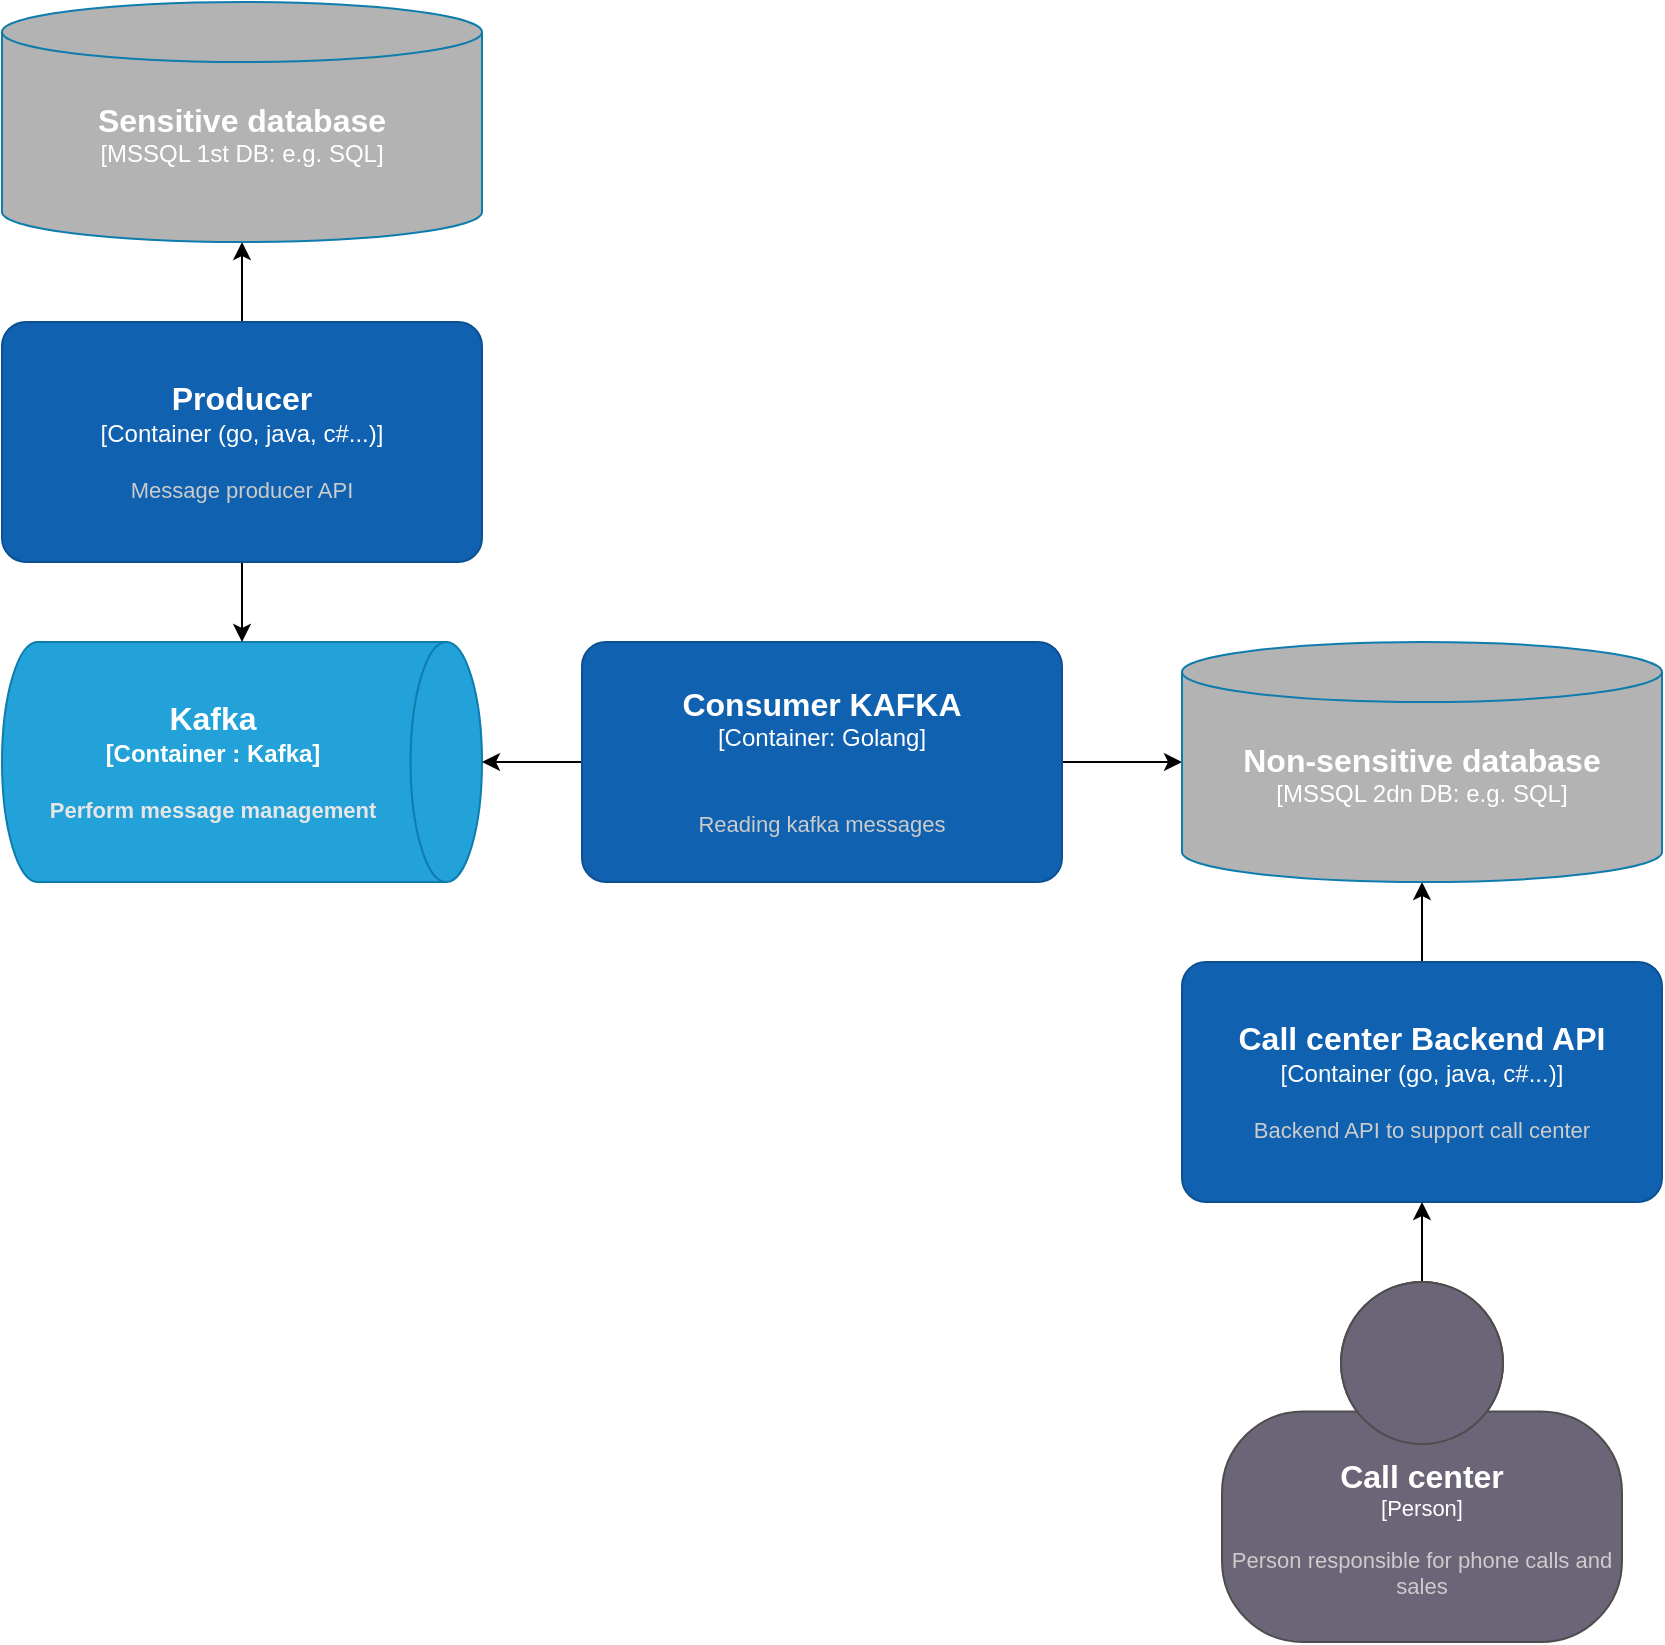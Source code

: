 <mxfile version="21.3.3" type="device">
  <diagram name="Página-1" id="SnZcccKmfJFf5v0D9U5M">
    <mxGraphModel dx="2261" dy="756" grid="1" gridSize="10" guides="1" tooltips="1" connect="1" arrows="1" fold="1" page="1" pageScale="1" pageWidth="827" pageHeight="1169" math="0" shadow="0">
      <root>
        <mxCell id="0" />
        <mxCell id="1" parent="0" />
        <object placeholders="1" c4Type="Kafka" c4Container="Container " c4Technology="Kafka" c4Description="Perform message management" label="&lt;font style=&quot;font-size: 16px&quot;&gt;&lt;b&gt;%c4Type%&lt;/font&gt;&lt;div&gt;[%c4Container%:&amp;nbsp;%c4Technology%]&lt;/div&gt;&lt;br&gt;&lt;div&gt;&lt;font style=&quot;font-size: 11px&quot;&gt;&lt;font color=&quot;#E6E6E6&quot;&gt;%c4Description%&lt;/font&gt;&lt;/div&gt;" id="Rv2Bd7yXBRv4mKeXUjSx-16">
          <mxCell style="shape=cylinder3;size=17.857;direction=south;whiteSpace=wrap;html=1;boundedLbl=1;rounded=0;labelBackgroundColor=none;fillColor=#23A2D9;fontSize=12;fontColor=#ffffff;align=center;strokeColor=#0E7DAD;metaEdit=1;points=[[0.5,0,0],[1,0.25,0],[1,0.5,0],[1,0.75,0],[0.5,1,0],[0,0.75,0],[0,0.5,0],[0,0.25,0]];resizable=0;glass=0;verticalAlign=middle;" parent="1" vertex="1">
            <mxGeometry x="-400" y="390" width="240" height="120" as="geometry" />
          </mxCell>
        </object>
        <mxCell id="Rv2Bd7yXBRv4mKeXUjSx-43" value="" style="edgeStyle=orthogonalEdgeStyle;rounded=0;orthogonalLoop=1;jettySize=auto;html=1;fontFamily=Helvetica;fontSize=12;fontColor=#ffffff;" parent="1" source="Rv2Bd7yXBRv4mKeXUjSx-18" target="Rv2Bd7yXBRv4mKeXUjSx-16" edge="1">
          <mxGeometry relative="1" as="geometry" />
        </mxCell>
        <mxCell id="Rv2Bd7yXBRv4mKeXUjSx-44" value="" style="edgeStyle=orthogonalEdgeStyle;rounded=0;orthogonalLoop=1;jettySize=auto;html=1;fontFamily=Helvetica;fontSize=12;fontColor=#ffffff;" parent="1" source="Rv2Bd7yXBRv4mKeXUjSx-18" target="Rv2Bd7yXBRv4mKeXUjSx-24" edge="1">
          <mxGeometry relative="1" as="geometry" />
        </mxCell>
        <object placeholders="1" c4Name="Consumer KAFKA" c4Type="Container: Golang" c4Description="&#xa;Reading kafka messages" label="&lt;font style=&quot;font-size: 16px&quot;&gt;&lt;b&gt;%c4Name%&lt;/b&gt;&lt;/font&gt;&lt;div&gt;[%c4Type%]&lt;/div&gt;&lt;br&gt;&lt;div&gt;&lt;font style=&quot;font-size: 11px&quot;&gt;&lt;font color=&quot;#cccccc&quot;&gt;%c4Description%&lt;/font&gt;&lt;/div&gt;" id="Rv2Bd7yXBRv4mKeXUjSx-18">
          <mxCell style="rounded=1;whiteSpace=wrap;html=1;labelBackgroundColor=none;fillColor=#1061B0;fontColor=#ffffff;align=center;arcSize=10;strokeColor=#0D5091;metaEdit=1;resizable=0;points=[[0.25,0,0],[0.5,0,0],[0.75,0,0],[1,0.25,0],[1,0.5,0],[1,0.75,0],[0.75,1,0],[0.5,1,0],[0.25,1,0],[0,0.75,0],[0,0.5,0],[0,0.25,0]];glass=0;" parent="1" vertex="1">
            <mxGeometry x="-110" y="390" width="240" height="120" as="geometry" />
          </mxCell>
        </object>
        <mxCell id="Rv2Bd7yXBRv4mKeXUjSx-45" value="" style="edgeStyle=orthogonalEdgeStyle;rounded=0;orthogonalLoop=1;jettySize=auto;html=1;fontFamily=Helvetica;fontSize=12;fontColor=#ffffff;" parent="1" source="Rv2Bd7yXBRv4mKeXUjSx-20" target="Rv2Bd7yXBRv4mKeXUjSx-24" edge="1">
          <mxGeometry relative="1" as="geometry" />
        </mxCell>
        <object placeholders="1" c4Name="Call center Backend API" c4Type="Container (go, java, c#...)" c4Description="Backend API to support call center" label="&lt;font style=&quot;font-size: 16px&quot;&gt;&lt;b&gt;%c4Name%&lt;/b&gt;&lt;/font&gt;&lt;div&gt;[%c4Type%]&lt;/div&gt;&lt;br&gt;&lt;div&gt;&lt;font style=&quot;font-size: 11px&quot;&gt;&lt;font color=&quot;#cccccc&quot;&gt;%c4Description%&lt;/font&gt;&lt;/div&gt;" id="Rv2Bd7yXBRv4mKeXUjSx-20">
          <mxCell style="rounded=1;whiteSpace=wrap;html=1;labelBackgroundColor=none;fillColor=#1061B0;fontColor=#ffffff;align=center;arcSize=10;strokeColor=#0D5091;metaEdit=1;resizable=0;points=[[0.25,0,0],[0.5,0,0],[0.75,0,0],[1,0.25,0],[1,0.5,0],[1,0.75,0],[0.75,1,0],[0.5,1,0],[0.25,1,0],[0,0.75,0],[0,0.5,0],[0,0.25,0]];glass=0;" parent="1" vertex="1">
            <mxGeometry x="190" y="550" width="240" height="120" as="geometry" />
          </mxCell>
        </object>
        <mxCell id="Rv2Bd7yXBRv4mKeXUjSx-27" value="" style="edgeStyle=orthogonalEdgeStyle;rounded=0;orthogonalLoop=1;jettySize=auto;html=1;fontFamily=Helvetica;fontSize=12;fontColor=#ffffff;" parent="1" source="Rv2Bd7yXBRv4mKeXUjSx-21" target="Rv2Bd7yXBRv4mKeXUjSx-20" edge="1">
          <mxGeometry relative="1" as="geometry" />
        </mxCell>
        <object placeholders="1" c4Name="Call center" c4Type="Person" c4Description="Person responsible for phone calls and sales" label="&lt;font style=&quot;font-size: 16px&quot;&gt;&lt;b&gt;%c4Name%&lt;/b&gt;&lt;/font&gt;&lt;div&gt;[%c4Type%]&lt;/div&gt;&lt;br&gt;&lt;div&gt;&lt;font style=&quot;font-size: 11px&quot;&gt;&lt;font color=&quot;#cccccc&quot;&gt;%c4Description%&lt;/font&gt;&lt;/div&gt;" id="Rv2Bd7yXBRv4mKeXUjSx-21">
          <mxCell style="html=1;fontSize=11;dashed=0;whiteSpace=wrap;fillColor=#6C6477;strokeColor=#4D4D4D;fontColor=#ffffff;shape=mxgraph.c4.person2;align=center;metaEdit=1;points=[[0.5,0,0],[1,0.5,0],[1,0.75,0],[0.75,1,0],[0.5,1,0],[0.25,1,0],[0,0.75,0],[0,0.5,0]];resizable=0;" parent="1" vertex="1">
            <mxGeometry x="210" y="710" width="200" height="180" as="geometry" />
          </mxCell>
        </object>
        <object placeholders="1" c4Type="Non-sensitive database" c4Container="MSSQL 2dn DB" c4Technology="e.g. SQL" c4Description="" label="&lt;font style=&quot;font-size: 16px&quot;&gt;&lt;b&gt;%c4Type%&lt;/b&gt;&lt;/font&gt;&lt;div&gt;[%c4Container%:&amp;nbsp;%c4Technology%]&lt;/div&gt;&lt;br&gt;&lt;div&gt;&lt;font style=&quot;font-size: 11px&quot;&gt;&lt;font color=&quot;#E6E6E6&quot;&gt;%c4Description%&lt;/font&gt;&lt;/div&gt;" id="Rv2Bd7yXBRv4mKeXUjSx-24">
          <mxCell style="shape=cylinder3;size=15;whiteSpace=wrap;html=1;boundedLbl=1;rounded=0;labelBackgroundColor=none;fillColor=#B3B3B3;fontSize=12;fontColor=#ffffff;align=center;strokeColor=#0E7DAD;metaEdit=1;points=[[0.5,0,0],[1,0.25,0],[1,0.5,0],[1,0.75,0],[0.5,1,0],[0,0.75,0],[0,0.5,0],[0,0.25,0]];resizable=0;" parent="1" vertex="1">
            <mxGeometry x="190" y="390" width="240" height="120" as="geometry" />
          </mxCell>
        </object>
        <mxCell id="Rv2Bd7yXBRv4mKeXUjSx-30" value="" style="edgeStyle=orthogonalEdgeStyle;rounded=0;orthogonalLoop=1;jettySize=auto;html=1;fontFamily=Helvetica;fontSize=12;fontColor=#ffffff;" parent="1" source="Rv2Bd7yXBRv4mKeXUjSx-28" target="Rv2Bd7yXBRv4mKeXUjSx-29" edge="1">
          <mxGeometry relative="1" as="geometry" />
        </mxCell>
        <mxCell id="Rv2Bd7yXBRv4mKeXUjSx-46" value="" style="edgeStyle=orthogonalEdgeStyle;rounded=0;orthogonalLoop=1;jettySize=auto;html=1;fontFamily=Helvetica;fontSize=12;fontColor=#ffffff;" parent="1" source="Rv2Bd7yXBRv4mKeXUjSx-28" target="Rv2Bd7yXBRv4mKeXUjSx-16" edge="1">
          <mxGeometry relative="1" as="geometry" />
        </mxCell>
        <object placeholders="1" c4Name="Producer" c4Type="Container (go, java, c#...)" c4Description="Message producer API" label="&lt;font style=&quot;font-size: 16px&quot;&gt;&lt;b&gt;%c4Name%&lt;/b&gt;&lt;/font&gt;&lt;div&gt;[%c4Type%]&lt;/div&gt;&lt;br&gt;&lt;div&gt;&lt;font style=&quot;font-size: 11px&quot;&gt;&lt;font color=&quot;#cccccc&quot;&gt;%c4Description%&lt;/font&gt;&lt;/div&gt;" id="Rv2Bd7yXBRv4mKeXUjSx-28">
          <mxCell style="rounded=1;whiteSpace=wrap;html=1;labelBackgroundColor=none;fillColor=#1061B0;fontColor=#ffffff;align=center;arcSize=10;strokeColor=#0D5091;metaEdit=1;resizable=0;points=[[0.25,0,0],[0.5,0,0],[0.75,0,0],[1,0.25,0],[1,0.5,0],[1,0.75,0],[0.75,1,0],[0.5,1,0],[0.25,1,0],[0,0.75,0],[0,0.5,0],[0,0.25,0]];glass=0;" parent="1" vertex="1">
            <mxGeometry x="-400" y="230" width="240" height="120" as="geometry" />
          </mxCell>
        </object>
        <object placeholders="1" c4Type="Sensitive database" c4Container="MSSQL 1st DB" c4Technology="e.g. SQL" c4Description="" label="&lt;font style=&quot;font-size: 16px&quot;&gt;&lt;b&gt;%c4Type%&lt;/b&gt;&lt;/font&gt;&lt;div&gt;[%c4Container%:&amp;nbsp;%c4Technology%]&lt;/div&gt;&lt;br&gt;&lt;div&gt;&lt;font style=&quot;font-size: 11px&quot;&gt;&lt;font color=&quot;#E6E6E6&quot;&gt;%c4Description%&lt;/font&gt;&lt;/div&gt;" id="Rv2Bd7yXBRv4mKeXUjSx-29">
          <mxCell style="shape=cylinder3;size=15;whiteSpace=wrap;html=1;boundedLbl=1;rounded=0;labelBackgroundColor=none;fillColor=#B3B3B3;fontSize=12;fontColor=#ffffff;align=center;strokeColor=#0E7DAD;metaEdit=1;points=[[0.5,0,0],[1,0.25,0],[1,0.5,0],[1,0.75,0],[0.5,1,0],[0,0.75,0],[0,0.5,0],[0,0.25,0]];resizable=0;" parent="1" vertex="1">
            <mxGeometry x="-400" y="70" width="240" height="120" as="geometry" />
          </mxCell>
        </object>
      </root>
    </mxGraphModel>
  </diagram>
</mxfile>
